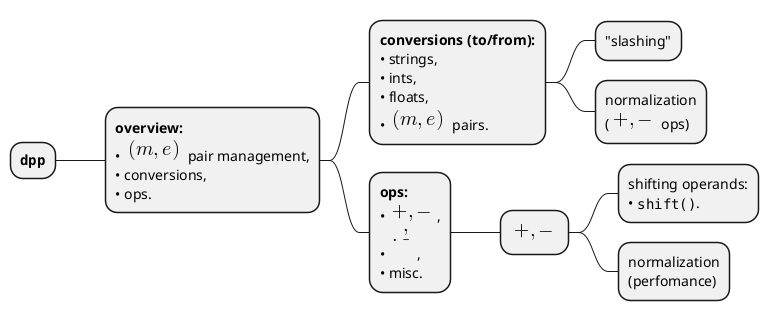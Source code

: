 @startmindmap
+ **""dpp""**
++ **overview:**\n• <math>(m, e)</math> pair management,\n• conversions,\n• ops.
+++ **conversions (to/from):**\n• strings,\n• ints,\n• floats,\n• <math>(m, e)</math> pairs.
++++ "slashing"
++++ normalization\n(<math>+, -</math> ops)
+++ **ops:**\n• <math>+, -</math>,\n• <math>*, /</math>,\n• misc.
++++ <math>+, -</math>
+++++ shifting operands:\n• ""shift()"".
+++++ normalization\n(perfomance)
@endmindmap
